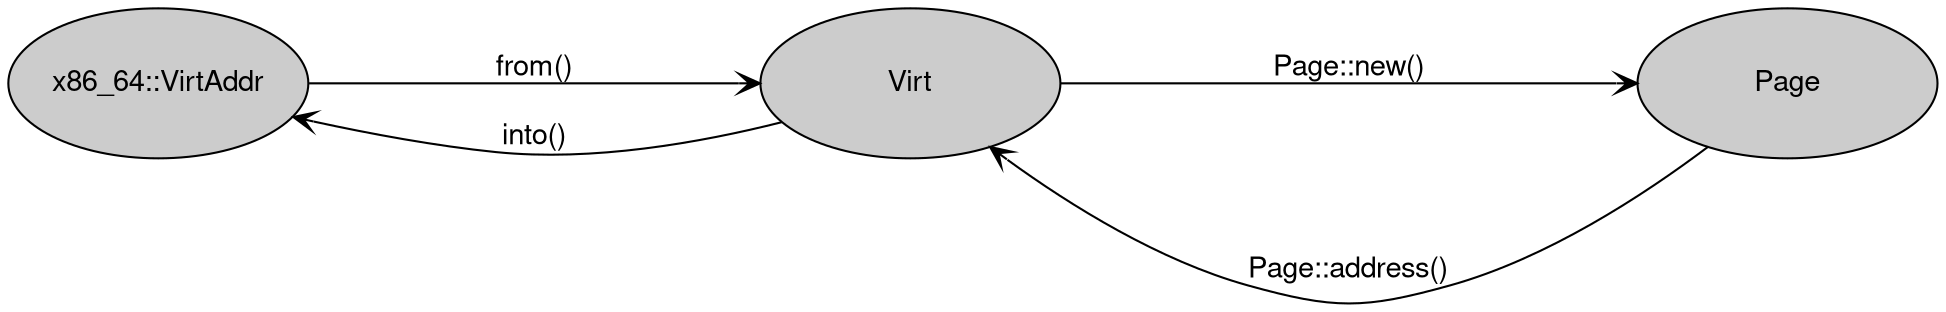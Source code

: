 digraph diagram {
    rankdir = LR
    ranksep = 2.5
    nodesep = 1

    fontname="Helvetica,Arial,sans-serif"

    node [fontname = "Helvetica,Arial,sans-serif"; width = 2.0; height = 1.0; style = filled; fillcolor = "#CCCCCC"]
    edge [arrowhead = vee; fontname="Helvetica,Arial,sans-serif"]

    Virt
    VirtAddr [label = "x86_64::VirtAddr"]
    Page

    Page -> Virt [constraint = false; label = "Page::address()"]
    VirtAddr -> Virt [label = "from()"]

    Virt -> Page [label = "Page::new()"]
    Virt -> VirtAddr [constraint = false; label = "into()"]
}

